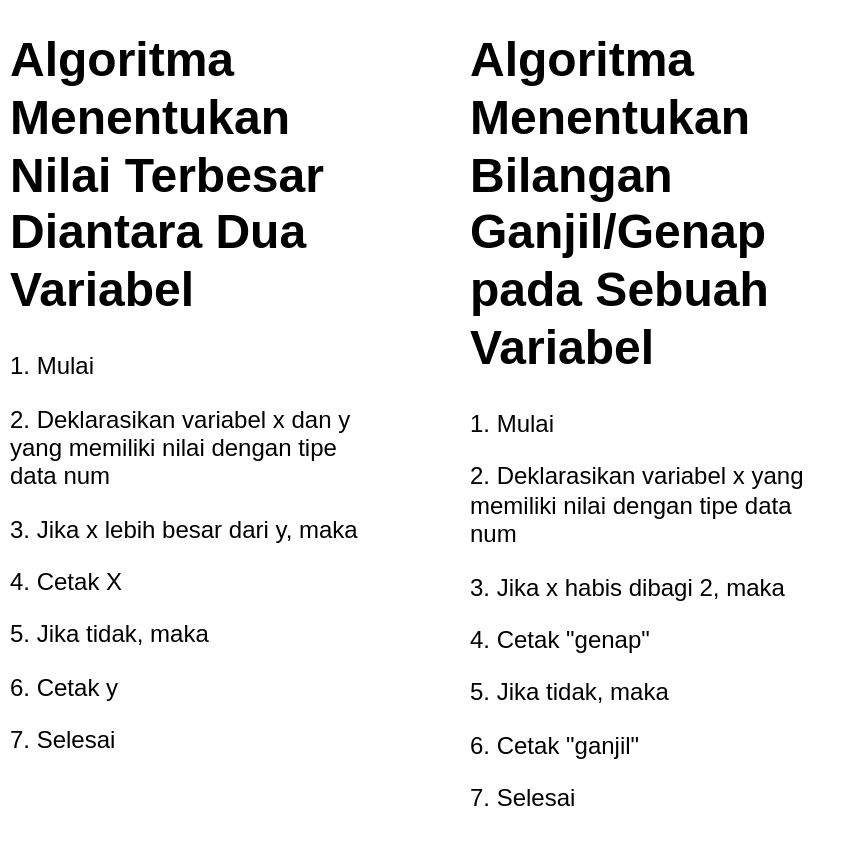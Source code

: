 <mxfile>
    <diagram id="fG1LSJczG1Dj9m-lVOLD" name="Page-1">
        <mxGraphModel dx="674" dy="1444" grid="1" gridSize="10" guides="1" tooltips="1" connect="1" arrows="1" fold="1" page="1" pageScale="1" pageWidth="850" pageHeight="1100" math="0" shadow="0">
            <root>
                <mxCell id="0"/>
                <mxCell id="1" parent="0"/>
                <mxCell id="2" value="&lt;h1&gt;Algoritma Menentukan Nilai Terbesar Diantara Dua Variabel&lt;/h1&gt;&lt;p&gt;1. Mulai&lt;/p&gt;&lt;p&gt;2. Deklarasikan variabel x dan y yang memiliki nilai dengan tipe data num&lt;/p&gt;&lt;p&gt;3. Jika x lebih besar dari y, maka&lt;/p&gt;&lt;p&gt;4. Cetak X&amp;nbsp;&lt;/p&gt;&lt;p&gt;5. Jika tidak, maka&amp;nbsp;&lt;/p&gt;&lt;p&gt;6. Cetak y&lt;/p&gt;&lt;p&gt;7. Selesai&lt;/p&gt;" style="text;html=1;strokeColor=none;fillColor=none;spacing=5;spacingTop=-20;whiteSpace=wrap;overflow=hidden;rounded=0;" parent="1" vertex="1">
                    <mxGeometry x="30" width="190" height="410" as="geometry"/>
                </mxCell>
                <mxCell id="3" value="&lt;h1&gt;Algoritma Menentukan Bilangan Ganjil/Genap pada Sebuah Variabel&lt;/h1&gt;&lt;p&gt;1. Mulai&lt;/p&gt;&lt;p&gt;2. Deklarasikan variabel x yang memiliki nilai dengan tipe data num&lt;/p&gt;&lt;p&gt;3. J&lt;span style=&quot;background-color: initial;&quot;&gt;ika x habis dibagi 2, maka&amp;nbsp;&lt;/span&gt;&lt;/p&gt;&lt;p&gt;&lt;span style=&quot;background-color: initial;&quot;&gt;4. Cetak &quot;genap&quot;&lt;/span&gt;&lt;/p&gt;&lt;p&gt;5. Jika tidak, maka&lt;/p&gt;&lt;p&gt;6. Cetak &quot;ganjil&quot;&lt;/p&gt;&lt;p&gt;7. Selesai&lt;/p&gt;" style="text;html=1;strokeColor=none;fillColor=none;spacing=5;spacingTop=-20;whiteSpace=wrap;overflow=hidden;rounded=0;" parent="1" vertex="1">
                    <mxGeometry x="260" width="190" height="420" as="geometry"/>
                </mxCell>
            </root>
        </mxGraphModel>
    </diagram>
</mxfile>
